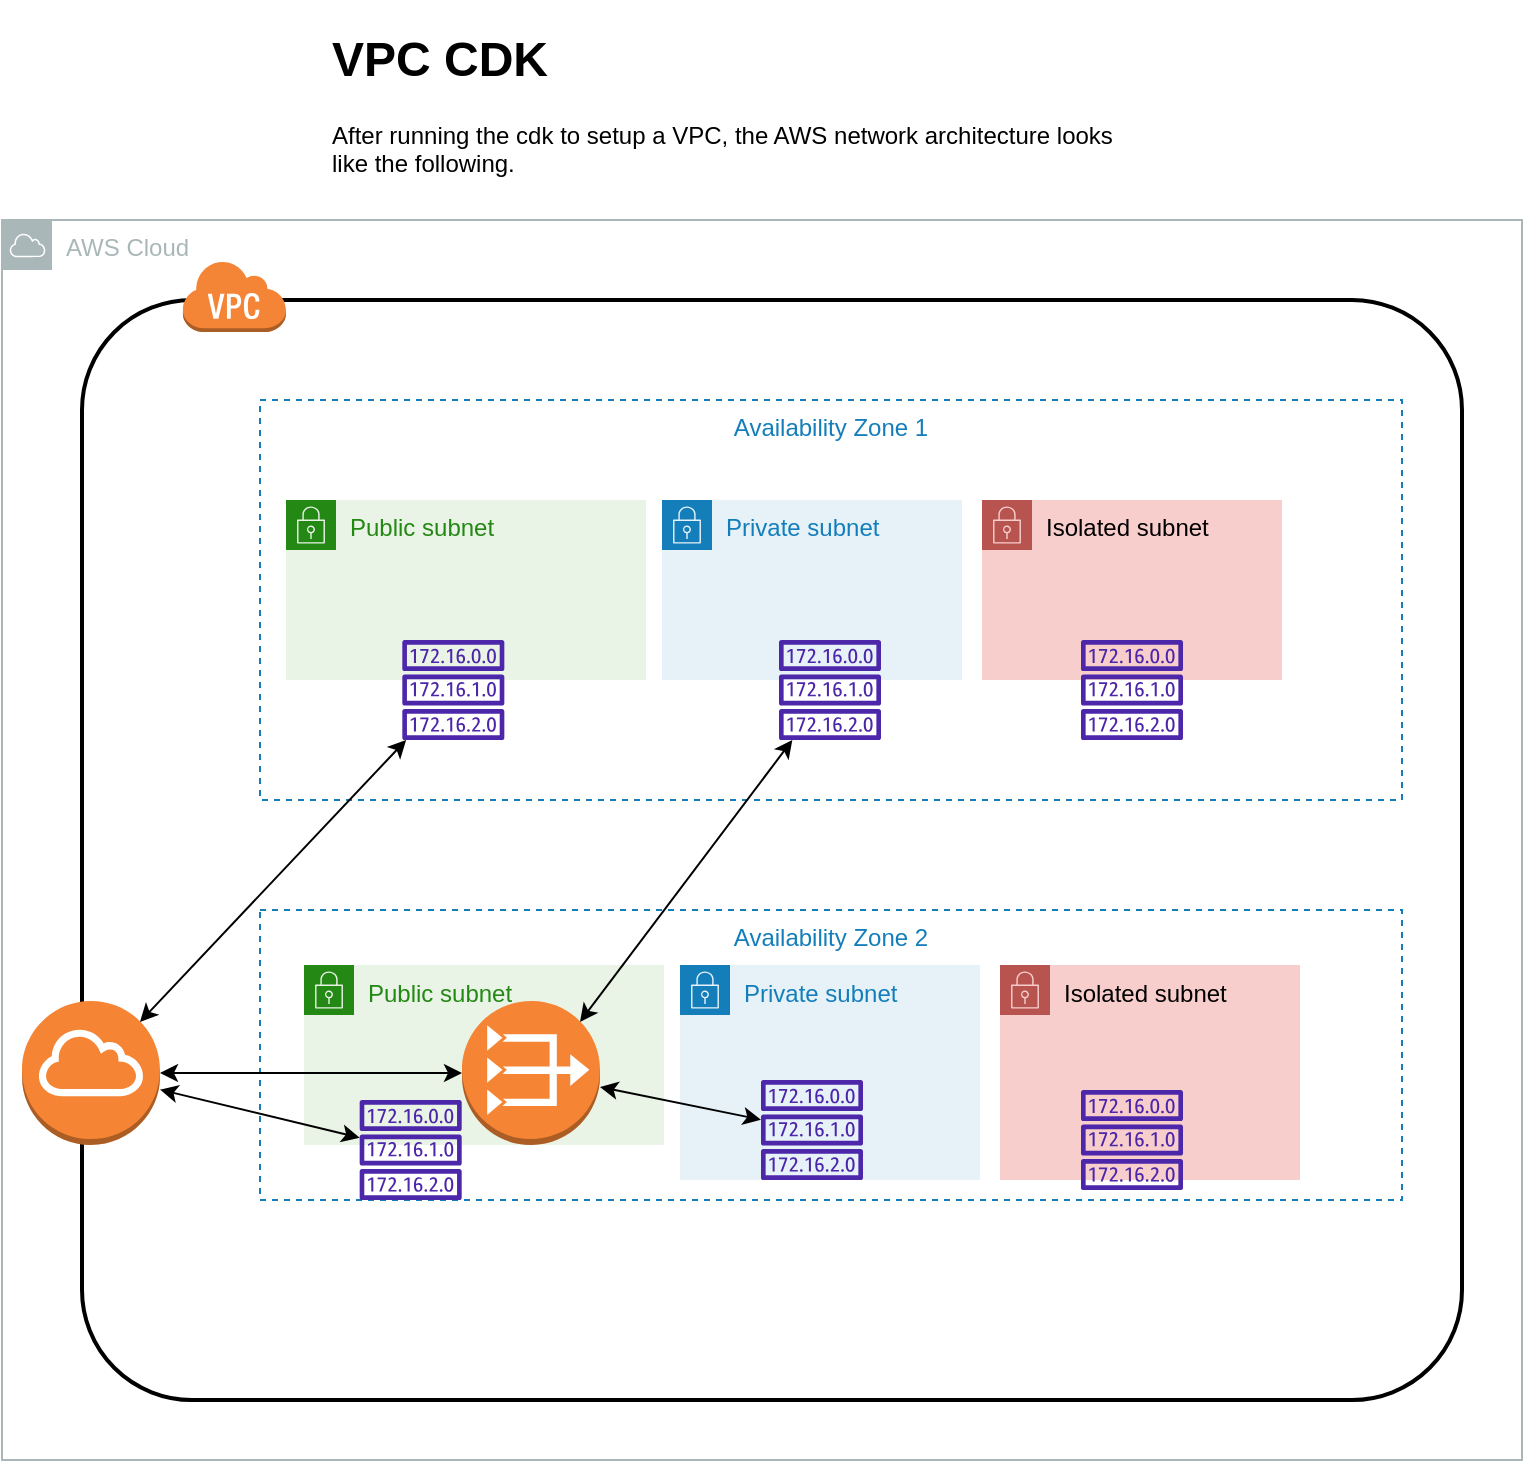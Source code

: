 <mxfile version="16.6.7" type="device"><diagram id="7Z28he6yL04U5cDJ0aEu" name="Page-1"><mxGraphModel dx="1291" dy="959" grid="1" gridSize="10" guides="1" tooltips="1" connect="1" arrows="1" fold="1" page="1" pageScale="1" pageWidth="827" pageHeight="1169" math="0" shadow="0"><root><mxCell id="0"/><mxCell id="1" parent="0"/><mxCell id="Y0HZQ2nEhH2qjS2A59UW-9" value="Availability Zone 2" style="fillColor=none;strokeColor=#147EBA;dashed=1;verticalAlign=top;fontStyle=0;fontColor=#147EBA;" vertex="1" parent="1"><mxGeometry x="159" y="535" width="571" height="145" as="geometry"/></mxCell><mxCell id="LzR6g_0ORheFndYmXNML-7" value="AWS Cloud" style="sketch=0;outlineConnect=0;gradientColor=none;html=1;whiteSpace=wrap;fontSize=12;fontStyle=0;shape=mxgraph.aws4.group;grIcon=mxgraph.aws4.group_aws_cloud;strokeColor=#AAB7B8;fillColor=none;verticalAlign=top;align=left;spacingLeft=30;fontColor=#AAB7B8;dashed=0;" parent="1" vertex="1"><mxGeometry x="30" y="190" width="760" height="620" as="geometry"/></mxCell><mxCell id="LzR6g_0ORheFndYmXNML-8" value="" style="rounded=1;arcSize=10;dashed=0;fillColor=none;gradientColor=none;strokeWidth=2;" parent="1" vertex="1"><mxGeometry x="70" y="230" width="690" height="550" as="geometry"/></mxCell><mxCell id="Y0HZQ2nEhH2qjS2A59UW-8" value="Public subnet" style="points=[[0,0],[0.25,0],[0.5,0],[0.75,0],[1,0],[1,0.25],[1,0.5],[1,0.75],[1,1],[0.75,1],[0.5,1],[0.25,1],[0,1],[0,0.75],[0,0.5],[0,0.25]];outlineConnect=0;gradientColor=none;html=1;whiteSpace=wrap;fontSize=12;fontStyle=0;container=1;pointerEvents=0;collapsible=0;recursiveResize=0;shape=mxgraph.aws4.group;grIcon=mxgraph.aws4.group_security_group;grStroke=0;strokeColor=#248814;fillColor=#E9F3E6;verticalAlign=top;align=left;spacingLeft=30;fontColor=#248814;dashed=0;" vertex="1" parent="1"><mxGeometry x="181" y="562.5" width="180" height="90" as="geometry"/></mxCell><mxCell id="Y0HZQ2nEhH2qjS2A59UW-1" value="Availability Zone 1" style="fillColor=none;strokeColor=#147EBA;dashed=1;verticalAlign=top;fontStyle=0;fontColor=#147EBA;" vertex="1" parent="1"><mxGeometry x="159" y="280" width="571" height="200" as="geometry"/></mxCell><mxCell id="LzR6g_0ORheFndYmXNML-12" value="Isolated subnet" style="points=[[0,0],[0.25,0],[0.5,0],[0.75,0],[1,0],[1,0.25],[1,0.5],[1,0.75],[1,1],[0.75,1],[0.5,1],[0.25,1],[0,1],[0,0.75],[0,0.5],[0,0.25]];outlineConnect=0;html=1;whiteSpace=wrap;fontSize=12;fontStyle=0;container=1;pointerEvents=0;collapsible=0;recursiveResize=0;shape=mxgraph.aws4.group;grIcon=mxgraph.aws4.group_security_group;grStroke=0;strokeColor=#b85450;fillColor=#f8cecc;verticalAlign=top;align=left;spacingLeft=30;dashed=0;" parent="1" vertex="1"><mxGeometry x="520" y="330" width="150" height="90" as="geometry"/></mxCell><mxCell id="LzR6g_0ORheFndYmXNML-9" value="" style="dashed=0;html=1;shape=mxgraph.aws3.virtual_private_cloud;fillColor=#F58536;gradientColor=none;dashed=0;" parent="1" vertex="1"><mxGeometry x="120" y="210" width="52" height="36" as="geometry"/></mxCell><mxCell id="LzR6g_0ORheFndYmXNML-11" value="Private subnet" style="points=[[0,0],[0.25,0],[0.5,0],[0.75,0],[1,0],[1,0.25],[1,0.5],[1,0.75],[1,1],[0.75,1],[0.5,1],[0.25,1],[0,1],[0,0.75],[0,0.5],[0,0.25]];outlineConnect=0;gradientColor=none;html=1;whiteSpace=wrap;fontSize=12;fontStyle=0;container=1;pointerEvents=0;collapsible=0;recursiveResize=0;shape=mxgraph.aws4.group;grIcon=mxgraph.aws4.group_security_group;grStroke=0;strokeColor=#147EBA;fillColor=#E6F2F8;verticalAlign=top;align=left;spacingLeft=30;fontColor=#147EBA;dashed=0;" parent="1" vertex="1"><mxGeometry x="360" y="330" width="150" height="90" as="geometry"/></mxCell><mxCell id="LzR6g_0ORheFndYmXNML-13" value="" style="outlineConnect=0;dashed=0;verticalLabelPosition=bottom;verticalAlign=top;align=center;html=1;shape=mxgraph.aws3.internet_gateway;fillColor=#F58534;gradientColor=none;" parent="1" vertex="1"><mxGeometry x="40" y="580.5" width="69" height="72" as="geometry"/></mxCell><mxCell id="LzR6g_0ORheFndYmXNML-32" value="&lt;h1&gt;VPC CDK&lt;/h1&gt;&lt;p&gt;After running the cdk to setup a VPC, the AWS network architecture looks like the following.&lt;/p&gt;" style="text;html=1;strokeColor=none;fillColor=none;spacing=5;spacingTop=-20;whiteSpace=wrap;overflow=hidden;rounded=0;" parent="1" vertex="1"><mxGeometry x="190" y="90" width="405" height="130" as="geometry"/></mxCell><mxCell id="Y0HZQ2nEhH2qjS2A59UW-3" value="Public subnet" style="points=[[0,0],[0.25,0],[0.5,0],[0.75,0],[1,0],[1,0.25],[1,0.5],[1,0.75],[1,1],[0.75,1],[0.5,1],[0.25,1],[0,1],[0,0.75],[0,0.5],[0,0.25]];outlineConnect=0;gradientColor=none;html=1;whiteSpace=wrap;fontSize=12;fontStyle=0;container=1;pointerEvents=0;collapsible=0;recursiveResize=0;shape=mxgraph.aws4.group;grIcon=mxgraph.aws4.group_security_group;grStroke=0;strokeColor=#248814;fillColor=#E9F3E6;verticalAlign=top;align=left;spacingLeft=30;fontColor=#248814;dashed=0;" vertex="1" parent="1"><mxGeometry x="172" y="330" width="180" height="90" as="geometry"/></mxCell><mxCell id="Y0HZQ2nEhH2qjS2A59UW-6" value="Isolated subnet" style="points=[[0,0],[0.25,0],[0.5,0],[0.75,0],[1,0],[1,0.25],[1,0.5],[1,0.75],[1,1],[0.75,1],[0.5,1],[0.25,1],[0,1],[0,0.75],[0,0.5],[0,0.25]];outlineConnect=0;html=1;whiteSpace=wrap;fontSize=12;fontStyle=0;container=1;pointerEvents=0;collapsible=0;recursiveResize=0;shape=mxgraph.aws4.group;grIcon=mxgraph.aws4.group_security_group;grStroke=0;strokeColor=#b85450;fillColor=#f8cecc;verticalAlign=top;align=left;spacingLeft=30;dashed=0;" vertex="1" parent="1"><mxGeometry x="529" y="562.5" width="150" height="107.5" as="geometry"/></mxCell><mxCell id="Y0HZQ2nEhH2qjS2A59UW-14" value="" style="sketch=0;outlineConnect=0;fontColor=#232F3E;gradientColor=none;fillColor=#4D27AA;strokeColor=none;dashed=0;verticalLabelPosition=bottom;verticalAlign=top;align=center;html=1;fontSize=12;fontStyle=0;aspect=fixed;pointerEvents=1;shape=mxgraph.aws4.route_table;" vertex="1" parent="Y0HZQ2nEhH2qjS2A59UW-6"><mxGeometry x="40.34" y="62.5" width="51.32" height="50" as="geometry"/></mxCell><mxCell id="Y0HZQ2nEhH2qjS2A59UW-7" value="Private subnet" style="points=[[0,0],[0.25,0],[0.5,0],[0.75,0],[1,0],[1,0.25],[1,0.5],[1,0.75],[1,1],[0.75,1],[0.5,1],[0.25,1],[0,1],[0,0.75],[0,0.5],[0,0.25]];outlineConnect=0;gradientColor=none;html=1;whiteSpace=wrap;fontSize=12;fontStyle=0;container=1;pointerEvents=0;collapsible=0;recursiveResize=0;shape=mxgraph.aws4.group;grIcon=mxgraph.aws4.group_security_group;grStroke=0;strokeColor=#147EBA;fillColor=#E6F2F8;verticalAlign=top;align=left;spacingLeft=30;fontColor=#147EBA;dashed=0;" vertex="1" parent="1"><mxGeometry x="369" y="562.5" width="150" height="107.5" as="geometry"/></mxCell><mxCell id="Y0HZQ2nEhH2qjS2A59UW-15" value="" style="sketch=0;outlineConnect=0;fontColor=#232F3E;gradientColor=none;fillColor=#4D27AA;strokeColor=none;dashed=0;verticalLabelPosition=bottom;verticalAlign=top;align=center;html=1;fontSize=12;fontStyle=0;aspect=fixed;pointerEvents=1;shape=mxgraph.aws4.route_table;" vertex="1" parent="Y0HZQ2nEhH2qjS2A59UW-7"><mxGeometry x="40.34" y="57.5" width="51.32" height="50" as="geometry"/></mxCell><mxCell id="Y0HZQ2nEhH2qjS2A59UW-11" value="" style="sketch=0;outlineConnect=0;fontColor=#232F3E;gradientColor=none;fillColor=#4D27AA;strokeColor=none;dashed=0;verticalLabelPosition=bottom;verticalAlign=top;align=center;html=1;fontSize=12;fontStyle=0;aspect=fixed;pointerEvents=1;shape=mxgraph.aws4.route_table;" vertex="1" parent="1"><mxGeometry x="230" y="400" width="51.32" height="50" as="geometry"/></mxCell><mxCell id="Y0HZQ2nEhH2qjS2A59UW-12" value="" style="sketch=0;outlineConnect=0;fontColor=#232F3E;gradientColor=none;fillColor=#4D27AA;strokeColor=none;dashed=0;verticalLabelPosition=bottom;verticalAlign=top;align=center;html=1;fontSize=12;fontStyle=0;aspect=fixed;pointerEvents=1;shape=mxgraph.aws4.route_table;" vertex="1" parent="1"><mxGeometry x="418.34" y="400" width="51.32" height="50" as="geometry"/></mxCell><mxCell id="Y0HZQ2nEhH2qjS2A59UW-13" value="" style="sketch=0;outlineConnect=0;fontColor=#232F3E;gradientColor=none;fillColor=#4D27AA;strokeColor=none;dashed=0;verticalLabelPosition=bottom;verticalAlign=top;align=center;html=1;fontSize=12;fontStyle=0;aspect=fixed;pointerEvents=1;shape=mxgraph.aws4.route_table;" vertex="1" parent="1"><mxGeometry x="569.34" y="400" width="51.32" height="50" as="geometry"/></mxCell><mxCell id="Y0HZQ2nEhH2qjS2A59UW-16" value="" style="sketch=0;outlineConnect=0;fontColor=#232F3E;gradientColor=none;fillColor=#4D27AA;strokeColor=none;dashed=0;verticalLabelPosition=bottom;verticalAlign=top;align=center;html=1;fontSize=12;fontStyle=0;aspect=fixed;pointerEvents=1;shape=mxgraph.aws4.route_table;" vertex="1" parent="1"><mxGeometry x="208.68" y="630" width="51.32" height="50" as="geometry"/></mxCell><mxCell id="Y0HZQ2nEhH2qjS2A59UW-17" value="" style="endArrow=classic;startArrow=classic;html=1;rounded=0;exitX=0.855;exitY=0.145;exitDx=0;exitDy=0;exitPerimeter=0;" edge="1" parent="1" source="LzR6g_0ORheFndYmXNML-14" target="Y0HZQ2nEhH2qjS2A59UW-12"><mxGeometry width="50" height="50" relative="1" as="geometry"><mxPoint x="510" y="630" as="sourcePoint"/><mxPoint x="560" y="580" as="targetPoint"/></mxGeometry></mxCell><mxCell id="Y0HZQ2nEhH2qjS2A59UW-18" value="" style="endArrow=classic;startArrow=classic;html=1;rounded=0;" edge="1" parent="1" source="LzR6g_0ORheFndYmXNML-14" target="Y0HZQ2nEhH2qjS2A59UW-15"><mxGeometry width="50" height="50" relative="1" as="geometry"><mxPoint x="332.604" y="590.5" as="sourcePoint"/><mxPoint x="434.483" y="460" as="targetPoint"/></mxGeometry></mxCell><mxCell id="LzR6g_0ORheFndYmXNML-14" value="" style="outlineConnect=0;dashed=0;verticalLabelPosition=bottom;verticalAlign=top;align=center;html=1;shape=mxgraph.aws3.vpc_nat_gateway;fillColor=#F58534;gradientColor=none;" parent="1" vertex="1"><mxGeometry x="260" y="580.5" width="69" height="72" as="geometry"/></mxCell><mxCell id="Y0HZQ2nEhH2qjS2A59UW-20" value="" style="endArrow=classic;startArrow=classic;html=1;rounded=0;" edge="1" parent="1" source="LzR6g_0ORheFndYmXNML-13" target="LzR6g_0ORheFndYmXNML-14"><mxGeometry width="50" height="50" relative="1" as="geometry"><mxPoint x="230" y="890" as="sourcePoint"/><mxPoint x="280" y="840" as="targetPoint"/></mxGeometry></mxCell><mxCell id="Y0HZQ2nEhH2qjS2A59UW-21" value="" style="endArrow=classic;startArrow=classic;html=1;rounded=0;exitX=0.855;exitY=0.145;exitDx=0;exitDy=0;exitPerimeter=0;" edge="1" parent="1" source="LzR6g_0ORheFndYmXNML-13" target="Y0HZQ2nEhH2qjS2A59UW-11"><mxGeometry width="50" height="50" relative="1" as="geometry"><mxPoint x="510" y="630" as="sourcePoint"/><mxPoint x="560" y="580" as="targetPoint"/></mxGeometry></mxCell><mxCell id="Y0HZQ2nEhH2qjS2A59UW-22" value="" style="endArrow=classic;startArrow=classic;html=1;rounded=0;" edge="1" parent="1" source="LzR6g_0ORheFndYmXNML-13" target="Y0HZQ2nEhH2qjS2A59UW-16"><mxGeometry width="50" height="50" relative="1" as="geometry"><mxPoint x="220" y="910" as="sourcePoint"/><mxPoint x="270" y="860" as="targetPoint"/></mxGeometry></mxCell></root></mxGraphModel></diagram></mxfile>